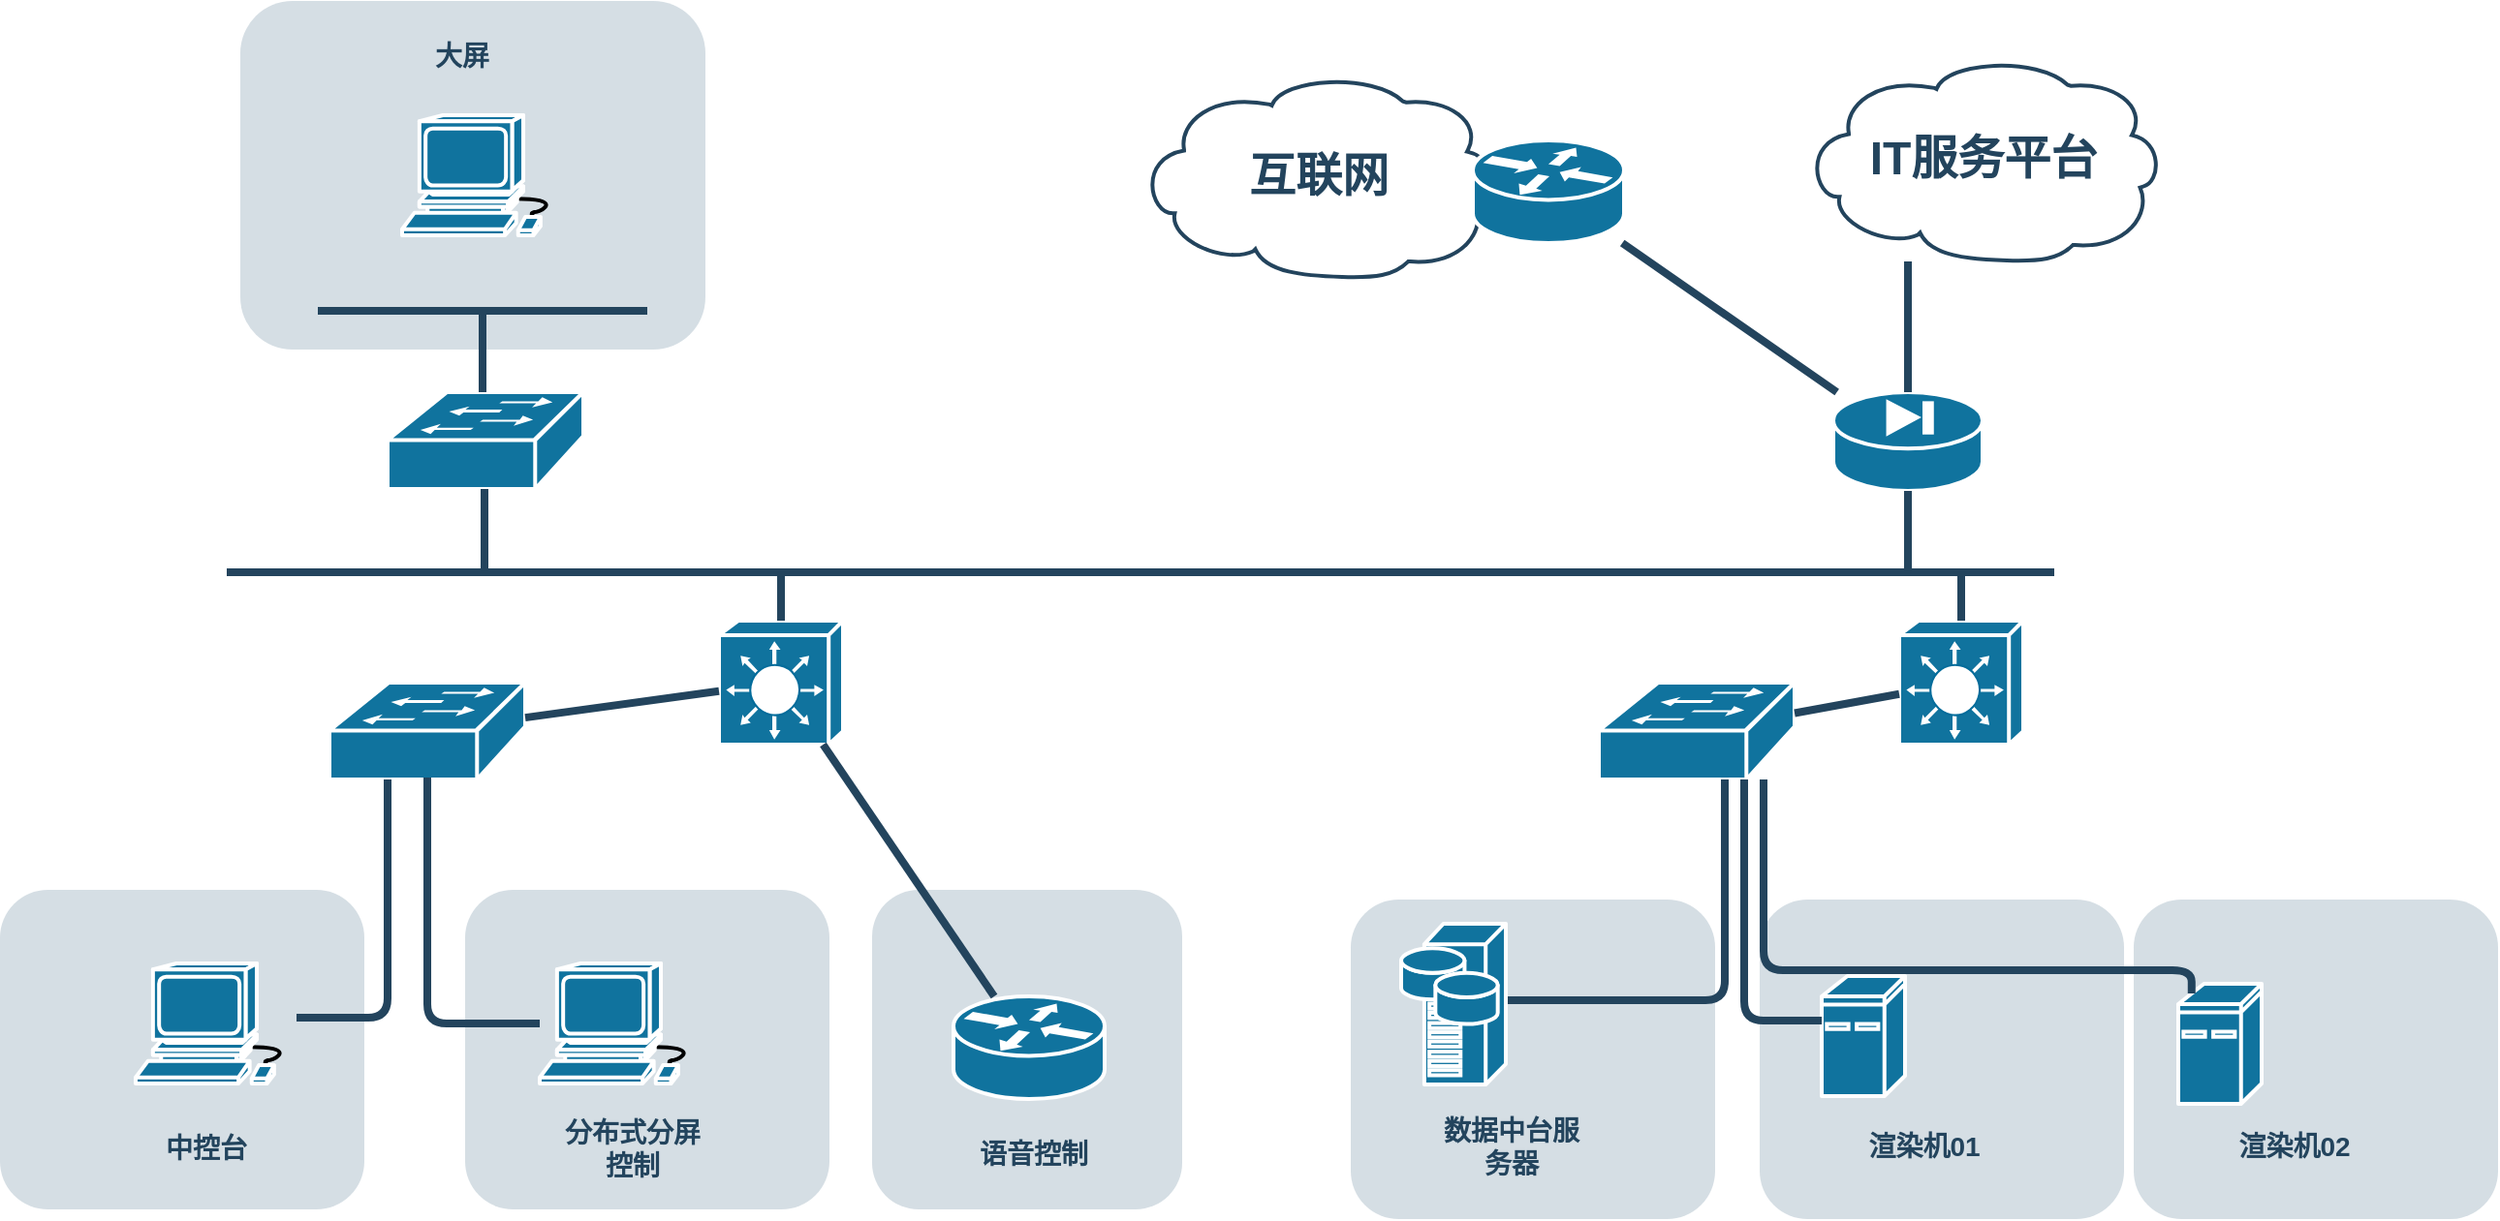 <mxfile version="10.9.4" type="github"><diagram id="6a731a19-8d31-9384-78a2-239565b7b9f0" name="Page-1"><mxGraphModel dx="972" dy="571" grid="1" gridSize="10" guides="1" tooltips="1" connect="1" arrows="1" fold="1" page="1" pageScale="1" pageWidth="827" pageHeight="1169" background="#ffffff" math="0" shadow="0"><root><mxCell id="0"/><mxCell id="1" parent="0"/><mxCell id="2092" value="" style="rounded=1;whiteSpace=wrap;html=1;strokeColor=none;fillColor=#BAC8D3;fontSize=24;fontColor=#23445D;align=center;opacity=60;" parent="1" vertex="1"><mxGeometry x="335" y="494.5" width="188" height="165" as="geometry"/></mxCell><mxCell id="2086" value="" style="rounded=1;whiteSpace=wrap;html=1;strokeColor=none;fillColor=#BAC8D3;fontSize=24;fontColor=#23445D;align=center;opacity=60;" parent="1" vertex="1"><mxGeometry x="545" y="494.5" width="160" height="165" as="geometry"/></mxCell><mxCell id="2087" value="&lt;font color=&quot;#23445d&quot;&gt;分布式分屏控制&lt;/font&gt;" style="rounded=1;whiteSpace=wrap;html=1;strokeColor=none;fillColor=none;fontSize=14;fontColor=#742B21;align=center;fontStyle=1" parent="1" vertex="1"><mxGeometry x="385" y="618" width="73" height="19" as="geometry"/></mxCell><mxCell id="2091" value="" style="rounded=1;whiteSpace=wrap;html=1;strokeColor=none;fillColor=#BAC8D3;fontSize=24;fontColor=#23445D;align=center;opacity=60;" parent="1" vertex="1"><mxGeometry x="792" y="499.5" width="188" height="165" as="geometry"/></mxCell><mxCell id="2093" value="" style="rounded=1;whiteSpace=wrap;html=1;strokeColor=none;fillColor=#BAC8D3;fontSize=24;fontColor=#23445D;align=center;opacity=60;" parent="1" vertex="1"><mxGeometry x="95" y="494.5" width="188" height="165" as="geometry"/></mxCell><mxCell id="2095" value="" style="rounded=1;whiteSpace=wrap;html=1;strokeColor=none;fillColor=#BAC8D3;fontSize=24;fontColor=#23445D;align=center;opacity=60;" parent="1" vertex="1"><mxGeometry x="219" y="35.5" width="240" height="180" as="geometry"/></mxCell><mxCell id="2096" value="" style="shape=mxgraph.cisco.computers_and_peripherals.workstation;html=1;dashed=0;fillColor=#10739E;strokeColor=#ffffff;strokeWidth=2;verticalLabelPosition=bottom;verticalAlign=top;fontFamily=Helvetica;fontSize=36;fontColor=#FFB366" parent="1" vertex="1"><mxGeometry x="302.5" y="94.5" width="83" height="62" as="geometry"/></mxCell><mxCell id="2107" value="" style="shape=mxgraph.cisco.switches.workgroup_switch;html=1;dashed=0;fillColor=#10739E;strokeColor=#ffffff;strokeWidth=2;verticalLabelPosition=bottom;verticalAlign=top;fontFamily=Helvetica;fontSize=36;fontColor=#FFB366" parent="1" vertex="1"><mxGeometry x="295" y="237.5" width="101" height="50" as="geometry"/></mxCell><mxCell id="2108" value="" style="shape=mxgraph.cisco.security.pix_firewall;html=1;dashed=0;fillColor=#10739E;strokeColor=#ffffff;strokeWidth=2;verticalLabelPosition=bottom;verticalAlign=top;fontFamily=Helvetica;fontSize=36;fontColor=#FFB366" parent="1" vertex="1"><mxGeometry x="1041" y="237.5" width="77" height="51" as="geometry"/></mxCell><mxCell id="2109" value="互联网" style="shape=mxgraph.cisco.storage.cloud;html=1;dashed=0;strokeColor=#23445D;fillColor=#ffffff;strokeWidth=2;fontFamily=Helvetica;fontSize=24;fontColor=#23445D;align=center;fontStyle=1" parent="1" vertex="1"><mxGeometry x="682" y="72.5" width="186" height="106" as="geometry"/></mxCell><mxCell id="2112" value="" style="shape=mxgraph.cisco.switches.layer_3_switch;html=1;dashed=0;fillColor=#10739E;strokeColor=#ffffff;strokeWidth=2;verticalLabelPosition=bottom;verticalAlign=top;fontFamily=Helvetica;fontSize=36;fontColor=#FFB366" parent="1" vertex="1"><mxGeometry x="466" y="355.5" width="64" height="64" as="geometry"/></mxCell><mxCell id="2113" value="" style="shape=mxgraph.cisco.switches.layer_3_switch;html=1;dashed=0;fillColor=#10739E;strokeColor=#ffffff;strokeWidth=2;verticalLabelPosition=bottom;verticalAlign=top;fontFamily=Helvetica;fontSize=36;fontColor=#FFB366" parent="1" vertex="1"><mxGeometry x="1075" y="355.5" width="64" height="64" as="geometry"/></mxCell><mxCell id="2114" value="" style="shape=mxgraph.cisco.switches.workgroup_switch;html=1;dashed=0;fillColor=#10739E;strokeColor=#ffffff;strokeWidth=2;verticalLabelPosition=bottom;verticalAlign=top;fontFamily=Helvetica;fontSize=36;fontColor=#FFB366" parent="1" vertex="1"><mxGeometry x="265" y="387.5" width="101" height="50" as="geometry"/></mxCell><mxCell id="2117" value="" style="shape=mxgraph.cisco.switches.workgroup_switch;html=1;dashed=0;fillColor=#10739E;strokeColor=#ffffff;strokeWidth=2;verticalLabelPosition=bottom;verticalAlign=top;fontFamily=Helvetica;fontSize=36;fontColor=#FFB366" parent="1" vertex="1"><mxGeometry x="920" y="387.5" width="101" height="50" as="geometry"/></mxCell><mxCell id="2132" value="" style="shape=mxgraph.cisco.routers.router;html=1;dashed=0;fillColor=#10739E;strokeColor=#ffffff;strokeWidth=2;verticalLabelPosition=bottom;verticalAlign=top;fontFamily=Helvetica;fontSize=36;fontColor=#FFB366" parent="1" vertex="1"><mxGeometry x="587" y="549.5" width="78" height="53" as="geometry"/></mxCell><mxCell id="2138" value="" style="shape=mxgraph.cisco.routers.router;html=1;dashed=0;fillColor=#10739E;strokeColor=#ffffff;strokeWidth=2;verticalLabelPosition=bottom;verticalAlign=top;fontFamily=Helvetica;fontSize=36;fontColor=#FFB366" parent="1" vertex="1"><mxGeometry x="855" y="107.5" width="78" height="53" as="geometry"/></mxCell><mxCell id="2152" value="" style="line;html=1;strokeColor=#23445D;" parent="1" vertex="1"><mxGeometry x="259" y="190.5" width="170" height="10" as="geometry"/></mxCell><mxCell id="2154" value="" style="line;html=1;strokeColor=#23445D;" parent="1" vertex="1"><mxGeometry x="212" y="325.5" width="943" height="10" as="geometry"/></mxCell><mxCell id="2162" value="" style="edgeStyle=elbowEdgeStyle;elbow=horizontal;endArrow=none;html=1;strokeColor=#23445D;endFill=0;strokeWidth=4;rounded=1" parent="1" target="2107" edge="1"><mxGeometry width="100" height="100" relative="1" as="geometry"><mxPoint x="344" y="195.5" as="sourcePoint"/><mxPoint x="344" y="225.5" as="targetPoint"/></mxGeometry></mxCell><mxCell id="2163" value="" style="edgeStyle=elbowEdgeStyle;elbow=horizontal;endArrow=none;html=1;strokeColor=#23445D;endFill=0;strokeWidth=4;rounded=1" parent="1" edge="1"><mxGeometry width="100" height="100" relative="1" as="geometry"><mxPoint x="345" y="287.5" as="sourcePoint"/><mxPoint x="345.278" y="330.583" as="targetPoint"/></mxGeometry></mxCell><mxCell id="2168" value="" style="edgeStyle=elbowEdgeStyle;elbow=horizontal;endArrow=none;html=1;strokeColor=#23445D;endFill=0;strokeWidth=4;rounded=1" parent="1" target="2108" edge="1" source="hMxdObmUZ8xDyH80MwFn-2258"><mxGeometry width="100" height="100" relative="1" as="geometry"><mxPoint x="1079" y="197.5" as="sourcePoint"/><mxPoint x="1079.278" y="239.583" as="targetPoint"/></mxGeometry></mxCell><mxCell id="2169" value="" style="edgeStyle=elbowEdgeStyle;elbow=horizontal;endArrow=none;html=1;strokeColor=#23445D;endFill=0;strokeWidth=4;rounded=1" parent="1" source="2108" edge="1"><mxGeometry width="100" height="100" relative="1" as="geometry"><mxPoint x="1079" y="288.5" as="sourcePoint"/><mxPoint x="1079.278" y="330.583" as="targetPoint"/></mxGeometry></mxCell><mxCell id="2170" value="" style="elbow=horizontal;endArrow=none;html=1;strokeColor=#23445D;endFill=0;strokeWidth=4;rounded=1" parent="1" source="2108" target="2138" edge="1"><mxGeometry width="100" height="100" relative="1" as="geometry"><mxPoint x="1045" y="183.5" as="sourcePoint"/><mxPoint x="1045.278" y="225.583" as="targetPoint"/></mxGeometry></mxCell><mxCell id="2172" style="edgeStyle=none;rounded=1;html=1;strokeColor=#23445D;endArrow=none;endFill=0;strokeWidth=4" parent="1" source="2112" target="2114" edge="1"><mxGeometry relative="1" as="geometry"/></mxCell><mxCell id="2174" style="edgeStyle=none;rounded=1;html=1;strokeColor=#23445D;endArrow=none;endFill=0;strokeWidth=4" parent="1" source="2112" target="2132" edge="1"><mxGeometry relative="1" as="geometry"><mxPoint x="585" y="365.5" as="sourcePoint"/></mxGeometry></mxCell><mxCell id="2176" style="edgeStyle=none;rounded=1;html=1;strokeColor=#23445D;endArrow=none;endFill=0;strokeWidth=4" parent="1" source="2113" target="2117" edge="1"><mxGeometry relative="1" as="geometry"/></mxCell><mxCell id="2178" value="" style="edgeStyle=elbowEdgeStyle;elbow=horizontal;endArrow=none;html=1;strokeColor=#23445D;endFill=0;strokeWidth=4;rounded=1" parent="1" target="2112" edge="1"><mxGeometry width="100" height="100" relative="1" as="geometry"><mxPoint x="498" y="330.5" as="sourcePoint"/><mxPoint x="498.278" y="372.583" as="targetPoint"/></mxGeometry></mxCell><mxCell id="2179" value="" style="edgeStyle=elbowEdgeStyle;elbow=horizontal;endArrow=none;html=1;strokeColor=#23445D;endFill=0;strokeWidth=4;rounded=1" parent="1" target="2113" edge="1"><mxGeometry width="100" height="100" relative="1" as="geometry"><mxPoint x="1107" y="330.5" as="sourcePoint"/><mxPoint x="1107.278" y="372.583" as="targetPoint"/></mxGeometry></mxCell><mxCell id="2183" style="edgeStyle=orthogonalEdgeStyle;rounded=1;html=1;strokeColor=#23445D;endArrow=none;endFill=0;strokeWidth=4;" parent="1" source="2114" target="IVZljcvHX9i5AdQyncHe-2258" edge="1"><mxGeometry relative="1" as="geometry"><Array as="points"><mxPoint x="295" y="560.5"/></Array><mxPoint x="295" y="455.5" as="sourcePoint"/><mxPoint x="-16" y="764.5" as="targetPoint"/></mxGeometry></mxCell><mxCell id="2190" style="rounded=1;html=1;strokeColor=#23445D;endArrow=none;endFill=0;strokeWidth=4;edgeStyle=orthogonalEdgeStyle;exitX=0.5;exitY=0.98;exitDx=0;exitDy=0;exitPerimeter=0;" parent="1" source="2114" target="IVZljcvHX9i5AdQyncHe-2259" edge="1"><mxGeometry relative="1" as="geometry"><mxPoint x="345" y="511.5" as="sourcePoint"/><mxPoint x="262.295" y="681.5" as="targetPoint"/><Array as="points"><mxPoint x="316" y="563.5"/></Array></mxGeometry></mxCell><mxCell id="2194" style="edgeStyle=orthogonalEdgeStyle;rounded=1;html=1;strokeColor=#23445D;endArrow=none;endFill=0;strokeWidth=4" parent="1" source="2117" target="IVZljcvHX9i5AdQyncHe-2260" edge="1"><mxGeometry relative="1" as="geometry"><Array as="points"><mxPoint x="985" y="551.5"/></Array><mxPoint x="1062" y="551.5" as="targetPoint"/></mxGeometry></mxCell><mxCell id="2226" value="&lt;font color=&quot;#23445d&quot;&gt;大屏&lt;/font&gt;" style="rounded=1;whiteSpace=wrap;html=1;strokeColor=none;fillColor=none;fontSize=14;fontColor=#742B21;align=center;fontStyle=1" parent="1" vertex="1"><mxGeometry x="298" y="54.5" width="71" height="19" as="geometry"/></mxCell><mxCell id="2231" value="数据中台服务器" style="rounded=1;whiteSpace=wrap;html=1;strokeColor=none;fillColor=none;fontSize=14;fontColor=#23445D;align=center;fontStyle=1" parent="1" vertex="1"><mxGeometry x="836" y="617" width="78" height="20" as="geometry"/></mxCell><mxCell id="2232" value="&lt;font color=&quot;#23445d&quot;&gt;语音控制&lt;/font&gt;" style="rounded=1;whiteSpace=wrap;html=1;strokeColor=none;fillColor=none;fontSize=14;fontColor=#742B21;align=center;fontStyle=1" parent="1" vertex="1"><mxGeometry x="573.5" y="621.5" width="109" height="19" as="geometry"/></mxCell><mxCell id="2233" value="中控台" style="rounded=1;whiteSpace=wrap;html=1;strokeColor=none;fillColor=none;fontSize=14;fontColor=#23445D;align=center;fontStyle=1" parent="1" vertex="1"><mxGeometry x="155" y="618" width="93" height="19" as="geometry"/></mxCell><mxCell id="2257" style="edgeStyle=orthogonalEdgeStyle;curved=1;rounded=0;jumpStyle=none;html=1;exitX=0.75;exitY=0;entryX=0.75;entryY=0;shadow=0;labelBackgroundColor=#ffffff;startArrow=none;startFill=0;endArrow=none;endFill=0;endSize=10;jettySize=auto;orthogonalLoop=1;strokeColor=#23445D;strokeWidth=2;fillColor=#F08705;fontFamily=Helvetica;fontSize=25;fontColor=#23445D;align=left;" parent="1" source="2087" target="2087" edge="1"><mxGeometry relative="1" as="geometry"/></mxCell><mxCell id="IVZljcvHX9i5AdQyncHe-2258" value="" style="shape=mxgraph.cisco.computers_and_peripherals.workstation;html=1;dashed=0;fillColor=#10739E;strokeColor=#ffffff;strokeWidth=2;verticalLabelPosition=bottom;verticalAlign=top;fontFamily=Helvetica;fontSize=36;fontColor=#FFB366" parent="1" vertex="1"><mxGeometry x="165" y="532.5" width="83" height="62" as="geometry"/></mxCell><mxCell id="IVZljcvHX9i5AdQyncHe-2259" value="" style="shape=mxgraph.cisco.computers_and_peripherals.workstation;html=1;dashed=0;fillColor=#10739E;strokeColor=#ffffff;strokeWidth=2;verticalLabelPosition=bottom;verticalAlign=top;fontFamily=Helvetica;fontSize=36;fontColor=#FFB366" parent="1" vertex="1"><mxGeometry x="373.5" y="532.5" width="83" height="62" as="geometry"/></mxCell><mxCell id="IVZljcvHX9i5AdQyncHe-2260" value="" style="shape=mxgraph.cisco.servers.storage_server;html=1;dashed=0;fillColor=#10739E;strokeColor=#ffffff;strokeWidth=2;verticalLabelPosition=bottom;verticalAlign=top;fontFamily=Helvetica;fontSize=36;fontColor=#FFB366" parent="1" vertex="1"><mxGeometry x="818" y="512" width="54" height="83" as="geometry"/></mxCell><mxCell id="IVZljcvHX9i5AdQyncHe-2261" value="" style="rounded=1;whiteSpace=wrap;html=1;strokeColor=none;fillColor=#BAC8D3;fontSize=24;fontColor=#23445D;align=center;opacity=60;" parent="1" vertex="1"><mxGeometry x="1003" y="499.5" width="188" height="165" as="geometry"/></mxCell><mxCell id="IVZljcvHX9i5AdQyncHe-2262" value="渲染机01" style="rounded=1;whiteSpace=wrap;html=1;strokeColor=none;fillColor=none;fontSize=14;fontColor=#23445D;align=center;fontStyle=1" parent="1" vertex="1"><mxGeometry x="1049" y="617" width="78" height="20" as="geometry"/></mxCell><mxCell id="IVZljcvHX9i5AdQyncHe-2264" value="" style="rounded=1;whiteSpace=wrap;html=1;strokeColor=none;fillColor=#BAC8D3;fontSize=24;fontColor=#23445D;align=center;opacity=60;" parent="1" vertex="1"><mxGeometry x="1196" y="499.5" width="188" height="165" as="geometry"/></mxCell><mxCell id="IVZljcvHX9i5AdQyncHe-2265" value="渲染机02" style="rounded=1;whiteSpace=wrap;html=1;strokeColor=none;fillColor=none;fontSize=14;fontColor=#23445D;align=center;fontStyle=1" parent="1" vertex="1"><mxGeometry x="1240" y="617" width="78" height="20" as="geometry"/></mxCell><mxCell id="IVZljcvHX9i5AdQyncHe-2267" value="" style="shape=mxgraph.cisco.computers_and_peripherals.ibm_mini_as400;html=1;dashed=0;fillColor=#10739E;strokeColor=#ffffff;strokeWidth=2;verticalLabelPosition=bottom;verticalAlign=top;fontFamily=Helvetica;fontSize=36;fontColor=#FFB366" parent="1" vertex="1"><mxGeometry x="1035" y="539" width="43" height="62" as="geometry"/></mxCell><mxCell id="IVZljcvHX9i5AdQyncHe-2268" value="" style="shape=mxgraph.cisco.computers_and_peripherals.ibm_mini_as400;html=1;dashed=0;fillColor=#10739E;strokeColor=#ffffff;strokeWidth=2;verticalLabelPosition=bottom;verticalAlign=top;fontFamily=Helvetica;fontSize=36;fontColor=#FFB366" parent="1" vertex="1"><mxGeometry x="1219" y="543" width="43" height="62" as="geometry"/></mxCell><mxCell id="IVZljcvHX9i5AdQyncHe-2275" style="edgeStyle=orthogonalEdgeStyle;rounded=1;html=1;strokeColor=#23445D;endArrow=none;endFill=0;strokeWidth=4;" parent="1" source="2117" target="IVZljcvHX9i5AdQyncHe-2267" edge="1"><mxGeometry relative="1" as="geometry"><Array as="points"><mxPoint x="995" y="562"/></Array><mxPoint x="995" y="447.5" as="sourcePoint"/><mxPoint x="888" y="561.5" as="targetPoint"/></mxGeometry></mxCell><mxCell id="IVZljcvHX9i5AdQyncHe-2276" style="edgeStyle=orthogonalEdgeStyle;rounded=1;html=1;strokeColor=#23445D;endArrow=none;endFill=0;strokeWidth=4;entryX=0.16;entryY=0.08;entryDx=0;entryDy=0;entryPerimeter=0;" parent="1" source="2117" target="IVZljcvHX9i5AdQyncHe-2268" edge="1"><mxGeometry relative="1" as="geometry"><Array as="points"><mxPoint x="1005" y="536"/><mxPoint x="1226" y="536"/></Array><mxPoint x="1005" y="447.5" as="sourcePoint"/><mxPoint x="1074" y="592.5" as="targetPoint"/></mxGeometry></mxCell><mxCell id="hMxdObmUZ8xDyH80MwFn-2258" value="IT服务平台" style="shape=mxgraph.cisco.storage.cloud;html=1;dashed=0;strokeColor=#23445D;fillColor=#ffffff;strokeWidth=2;fontFamily=Helvetica;fontSize=24;fontColor=#23445D;align=center;fontStyle=1" vertex="1" parent="1"><mxGeometry x="1025" y="64" width="186" height="106" as="geometry"/></mxCell></root></mxGraphModel></diagram></mxfile>